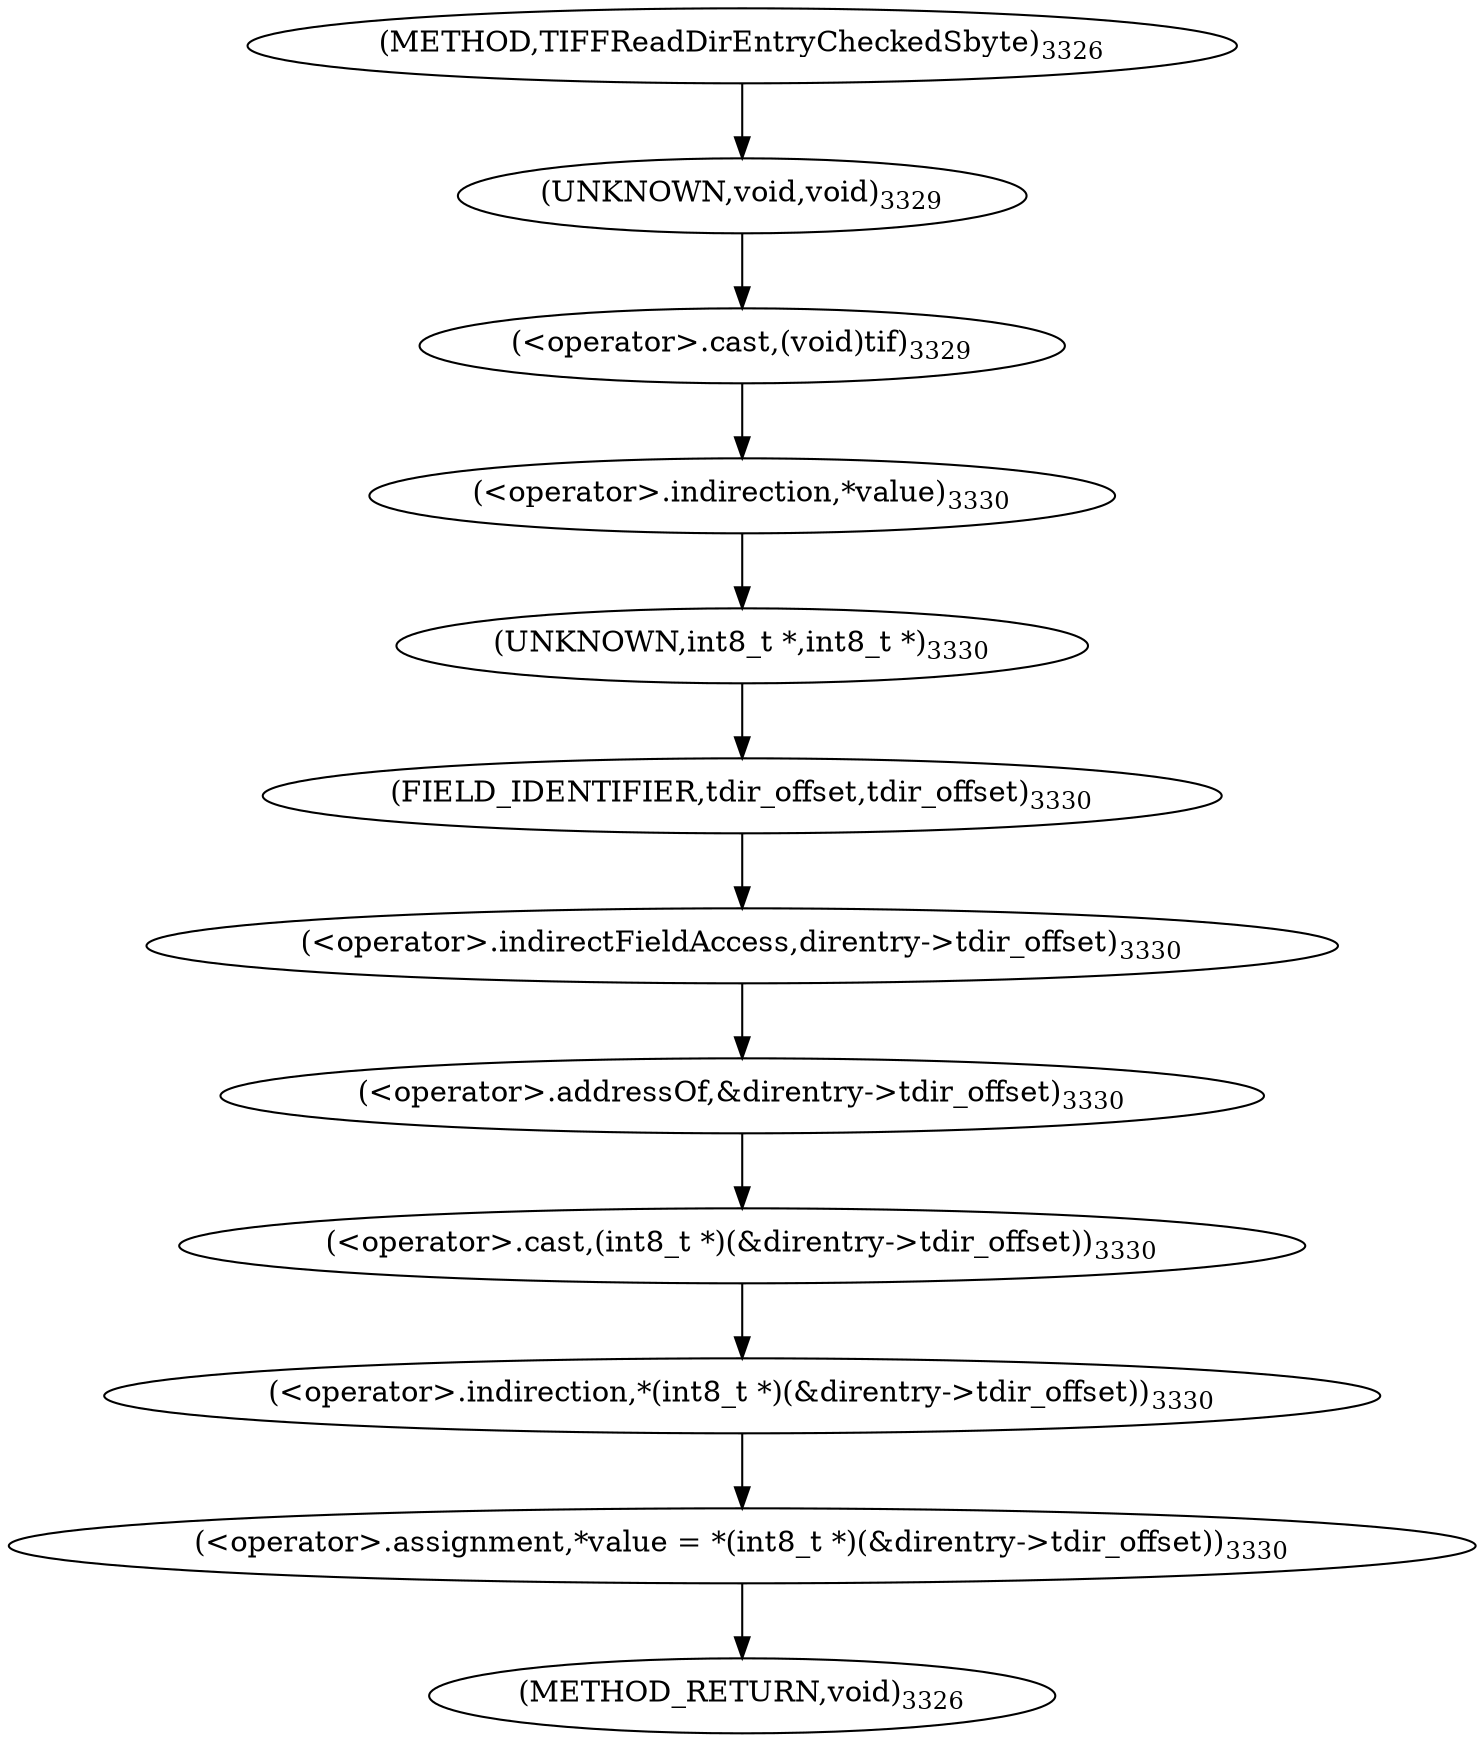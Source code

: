 digraph "TIFFReadDirEntryCheckedSbyte" {  
"86641" [label = <(&lt;operator&gt;.cast,(void)tif)<SUB>3329</SUB>> ]
"86644" [label = <(&lt;operator&gt;.assignment,*value = *(int8_t *)(&amp;direntry-&gt;tdir_offset))<SUB>3330</SUB>> ]
"86642" [label = <(UNKNOWN,void,void)<SUB>3329</SUB>> ]
"86645" [label = <(&lt;operator&gt;.indirection,*value)<SUB>3330</SUB>> ]
"86647" [label = <(&lt;operator&gt;.indirection,*(int8_t *)(&amp;direntry-&gt;tdir_offset))<SUB>3330</SUB>> ]
"86648" [label = <(&lt;operator&gt;.cast,(int8_t *)(&amp;direntry-&gt;tdir_offset))<SUB>3330</SUB>> ]
"86649" [label = <(UNKNOWN,int8_t *,int8_t *)<SUB>3330</SUB>> ]
"86650" [label = <(&lt;operator&gt;.addressOf,&amp;direntry-&gt;tdir_offset)<SUB>3330</SUB>> ]
"86651" [label = <(&lt;operator&gt;.indirectFieldAccess,direntry-&gt;tdir_offset)<SUB>3330</SUB>> ]
"86653" [label = <(FIELD_IDENTIFIER,tdir_offset,tdir_offset)<SUB>3330</SUB>> ]
"86636" [label = <(METHOD,TIFFReadDirEntryCheckedSbyte)<SUB>3326</SUB>> ]
"86654" [label = <(METHOD_RETURN,void)<SUB>3326</SUB>> ]
  "86641" -> "86645" 
  "86644" -> "86654" 
  "86642" -> "86641" 
  "86645" -> "86649" 
  "86647" -> "86644" 
  "86648" -> "86647" 
  "86649" -> "86653" 
  "86650" -> "86648" 
  "86651" -> "86650" 
  "86653" -> "86651" 
  "86636" -> "86642" 
}
